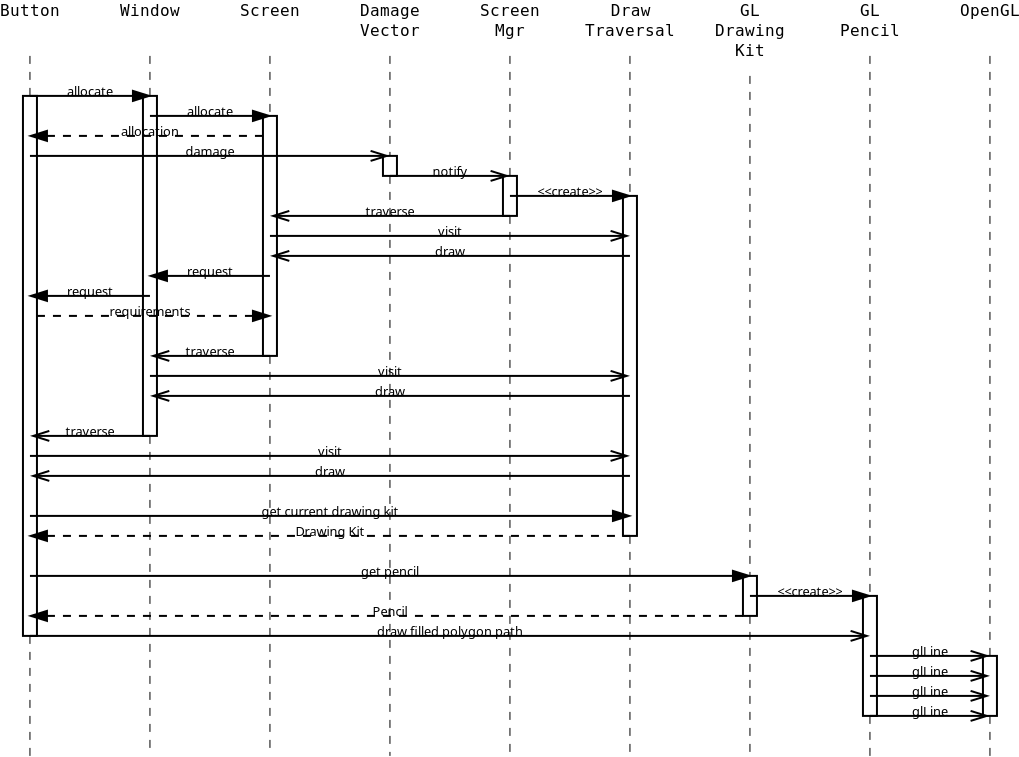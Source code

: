<?xml version="1.0"?>
<dia:diagram xmlns:dia="http://www.lysator.liu.se/~alla/dia/">
  <dia:layer name="Background" visible="true">
    <dia:object type="UML - Lifeline" version="0" id="O0">
      <dia:attribute name="obj_pos">
        <dia:point val="22,0"/>
      </dia:attribute>
      <dia:attribute name="obj_bb">
        <dia:rectangle val="21,-0.025;23,35.025"/>
      </dia:attribute>
      <dia:attribute name="conn_endpoints">
        <dia:point val="22,0"/>
        <dia:point val="22,35"/>
      </dia:attribute>
      <dia:attribute name="rtop">
        <dia:real val="6"/>
      </dia:attribute>
      <dia:attribute name="rbot">
        <dia:real val="8"/>
      </dia:attribute>
      <dia:attribute name="draw_focus">
        <dia:boolean val="true"/>
      </dia:attribute>
      <dia:attribute name="draw_cross">
        <dia:boolean val="false"/>
      </dia:attribute>
    </dia:object>
    <dia:object type="UML - Lifeline" version="0" id="O1">
      <dia:attribute name="obj_pos">
        <dia:point val="28,0"/>
      </dia:attribute>
      <dia:attribute name="obj_bb">
        <dia:rectangle val="27,-0.025;29,35.025"/>
      </dia:attribute>
      <dia:attribute name="conn_endpoints">
        <dia:point val="28,0"/>
        <dia:point val="28,35"/>
      </dia:attribute>
      <dia:attribute name="rtop">
        <dia:real val="7"/>
      </dia:attribute>
      <dia:attribute name="rbot">
        <dia:real val="24"/>
      </dia:attribute>
      <dia:attribute name="draw_focus">
        <dia:boolean val="true"/>
      </dia:attribute>
      <dia:attribute name="draw_cross">
        <dia:boolean val="false"/>
      </dia:attribute>
    </dia:object>
    <dia:object type="UML - Lifeline" version="0" id="O2">
      <dia:attribute name="obj_pos">
        <dia:point val="34,1"/>
      </dia:attribute>
      <dia:attribute name="obj_bb">
        <dia:rectangle val="33,0.975;35,35.025"/>
      </dia:attribute>
      <dia:attribute name="conn_endpoints">
        <dia:point val="34,1"/>
        <dia:point val="34,35"/>
      </dia:attribute>
      <dia:attribute name="rtop">
        <dia:real val="25"/>
      </dia:attribute>
      <dia:attribute name="rbot">
        <dia:real val="27"/>
      </dia:attribute>
      <dia:attribute name="draw_focus">
        <dia:boolean val="true"/>
      </dia:attribute>
      <dia:attribute name="draw_cross">
        <dia:boolean val="false"/>
      </dia:attribute>
    </dia:object>
    <dia:object type="UML - Lifeline" version="0" id="O3">
      <dia:attribute name="obj_pos">
        <dia:point val="40,0"/>
      </dia:attribute>
      <dia:attribute name="obj_bb">
        <dia:rectangle val="39,-0.025;41,35.025"/>
      </dia:attribute>
      <dia:attribute name="conn_endpoints">
        <dia:point val="40,0"/>
        <dia:point val="40,35"/>
      </dia:attribute>
      <dia:attribute name="rtop">
        <dia:real val="27"/>
      </dia:attribute>
      <dia:attribute name="rbot">
        <dia:real val="33"/>
      </dia:attribute>
      <dia:attribute name="draw_focus">
        <dia:boolean val="true"/>
      </dia:attribute>
      <dia:attribute name="draw_cross">
        <dia:boolean val="false"/>
      </dia:attribute>
    </dia:object>
    <dia:object type="UML - Lifeline" version="0" id="O4">
      <dia:attribute name="obj_pos">
        <dia:point val="46,0"/>
      </dia:attribute>
      <dia:attribute name="obj_bb">
        <dia:rectangle val="45,-0.025;47,35.025"/>
      </dia:attribute>
      <dia:attribute name="conn_endpoints">
        <dia:point val="46,0"/>
        <dia:point val="46,35"/>
      </dia:attribute>
      <dia:attribute name="rtop">
        <dia:real val="30"/>
      </dia:attribute>
      <dia:attribute name="rbot">
        <dia:real val="33"/>
      </dia:attribute>
      <dia:attribute name="draw_focus">
        <dia:boolean val="true"/>
      </dia:attribute>
      <dia:attribute name="draw_cross">
        <dia:boolean val="false"/>
      </dia:attribute>
    </dia:object>
    <dia:object type="Standard - Text" version="0" id="O5">
      <dia:attribute name="obj_pos">
        <dia:point val="28,-2"/>
      </dia:attribute>
      <dia:attribute name="obj_bb">
        <dia:rectangle val="25.173,-2.743;30.827,-0.743"/>
      </dia:attribute>
      <dia:attribute name="text">
        <dia:composite type="text">
          <dia:attribute name="string">
            <dia:string>#Draw
Traversal#</dia:string>
          </dia:attribute>
          <dia:attribute name="font">
            <dia:font name="Courier"/>
          </dia:attribute>
          <dia:attribute name="height">
            <dia:real val="1"/>
          </dia:attribute>
          <dia:attribute name="pos">
            <dia:point val="28,-2"/>
          </dia:attribute>
          <dia:attribute name="color">
            <dia:color val="#000000"/>
          </dia:attribute>
          <dia:attribute name="alignment">
            <dia:enum val="1"/>
          </dia:attribute>
        </dia:composite>
      </dia:attribute>
    </dia:object>
    <dia:object type="Standard - Text" version="0" id="O6">
      <dia:attribute name="obj_pos">
        <dia:point val="10,-2"/>
      </dia:attribute>
      <dia:attribute name="obj_bb">
        <dia:rectangle val="8.082,-2.743;11.918,-1.743"/>
      </dia:attribute>
      <dia:attribute name="text">
        <dia:composite type="text">
          <dia:attribute name="string">
            <dia:string>#Screen#</dia:string>
          </dia:attribute>
          <dia:attribute name="font">
            <dia:font name="Courier"/>
          </dia:attribute>
          <dia:attribute name="height">
            <dia:real val="1"/>
          </dia:attribute>
          <dia:attribute name="pos">
            <dia:point val="10,-2"/>
          </dia:attribute>
          <dia:attribute name="color">
            <dia:color val="#000000"/>
          </dia:attribute>
          <dia:attribute name="alignment">
            <dia:enum val="1"/>
          </dia:attribute>
        </dia:composite>
      </dia:attribute>
    </dia:object>
    <dia:object type="Standard - Text" version="0" id="O7">
      <dia:attribute name="obj_pos">
        <dia:point val="4,-2"/>
      </dia:attribute>
      <dia:attribute name="obj_bb">
        <dia:rectangle val="2.082,-2.743;5.918,-1.743"/>
      </dia:attribute>
      <dia:attribute name="text">
        <dia:composite type="text">
          <dia:attribute name="string">
            <dia:string>#Window#</dia:string>
          </dia:attribute>
          <dia:attribute name="font">
            <dia:font name="Courier"/>
          </dia:attribute>
          <dia:attribute name="height">
            <dia:real val="1"/>
          </dia:attribute>
          <dia:attribute name="pos">
            <dia:point val="4,-2"/>
          </dia:attribute>
          <dia:attribute name="color">
            <dia:color val="#000000"/>
          </dia:attribute>
          <dia:attribute name="alignment">
            <dia:enum val="1"/>
          </dia:attribute>
        </dia:composite>
      </dia:attribute>
    </dia:object>
    <dia:object type="Standard - Text" version="0" id="O8">
      <dia:attribute name="obj_pos">
        <dia:point val="-2,-2"/>
      </dia:attribute>
      <dia:attribute name="obj_bb">
        <dia:rectangle val="-3.918,-2.743;-0.082,-1.743"/>
      </dia:attribute>
      <dia:attribute name="text">
        <dia:composite type="text">
          <dia:attribute name="string">
            <dia:string>#Button#</dia:string>
          </dia:attribute>
          <dia:attribute name="font">
            <dia:font name="Courier"/>
          </dia:attribute>
          <dia:attribute name="height">
            <dia:real val="1"/>
          </dia:attribute>
          <dia:attribute name="pos">
            <dia:point val="-2,-2"/>
          </dia:attribute>
          <dia:attribute name="color">
            <dia:color val="#000000"/>
          </dia:attribute>
          <dia:attribute name="alignment">
            <dia:enum val="1"/>
          </dia:attribute>
        </dia:composite>
      </dia:attribute>
    </dia:object>
    <dia:object type="UML - Lifeline" version="0" id="O9">
      <dia:attribute name="obj_pos">
        <dia:point val="-2,0"/>
      </dia:attribute>
      <dia:attribute name="obj_bb">
        <dia:rectangle val="-3,-0.025;-1,35.025"/>
      </dia:attribute>
      <dia:attribute name="conn_endpoints">
        <dia:point val="-2,0"/>
        <dia:point val="-2,35"/>
      </dia:attribute>
      <dia:attribute name="rtop">
        <dia:real val="2"/>
      </dia:attribute>
      <dia:attribute name="rbot">
        <dia:real val="29"/>
      </dia:attribute>
      <dia:attribute name="draw_focus">
        <dia:boolean val="true"/>
      </dia:attribute>
      <dia:attribute name="draw_cross">
        <dia:boolean val="false"/>
      </dia:attribute>
    </dia:object>
    <dia:object type="UML - Lifeline" version="0" id="O10">
      <dia:attribute name="obj_pos">
        <dia:point val="4,0"/>
      </dia:attribute>
      <dia:attribute name="obj_bb">
        <dia:rectangle val="3,-0.025;5,35.025"/>
      </dia:attribute>
      <dia:attribute name="conn_endpoints">
        <dia:point val="4,0"/>
        <dia:point val="4,35"/>
      </dia:attribute>
      <dia:attribute name="rtop">
        <dia:real val="2"/>
      </dia:attribute>
      <dia:attribute name="rbot">
        <dia:real val="19"/>
      </dia:attribute>
      <dia:attribute name="draw_focus">
        <dia:boolean val="true"/>
      </dia:attribute>
      <dia:attribute name="draw_cross">
        <dia:boolean val="false"/>
      </dia:attribute>
    </dia:object>
    <dia:object type="UML - Lifeline" version="0" id="O11">
      <dia:attribute name="obj_pos">
        <dia:point val="10,0"/>
      </dia:attribute>
      <dia:attribute name="obj_bb">
        <dia:rectangle val="9,-0.025;11,35.025"/>
      </dia:attribute>
      <dia:attribute name="conn_endpoints">
        <dia:point val="10,0"/>
        <dia:point val="10,35"/>
      </dia:attribute>
      <dia:attribute name="rtop">
        <dia:real val="3"/>
      </dia:attribute>
      <dia:attribute name="rbot">
        <dia:real val="15"/>
      </dia:attribute>
      <dia:attribute name="draw_focus">
        <dia:boolean val="true"/>
      </dia:attribute>
      <dia:attribute name="draw_cross">
        <dia:boolean val="false"/>
      </dia:attribute>
    </dia:object>
    <dia:object type="Standard - Text" version="0" id="O12">
      <dia:attribute name="obj_pos">
        <dia:point val="46,-2"/>
      </dia:attribute>
      <dia:attribute name="obj_bb">
        <dia:rectangle val="44.082,-2.743;47.918,-1.743"/>
      </dia:attribute>
      <dia:attribute name="text">
        <dia:composite type="text">
          <dia:attribute name="string">
            <dia:string>#OpenGL#</dia:string>
          </dia:attribute>
          <dia:attribute name="font">
            <dia:font name="Courier"/>
          </dia:attribute>
          <dia:attribute name="height">
            <dia:real val="1"/>
          </dia:attribute>
          <dia:attribute name="pos">
            <dia:point val="46,-2"/>
          </dia:attribute>
          <dia:attribute name="color">
            <dia:color val="#000000"/>
          </dia:attribute>
          <dia:attribute name="alignment">
            <dia:enum val="1"/>
          </dia:attribute>
        </dia:composite>
      </dia:attribute>
    </dia:object>
    <dia:object type="Standard - Text" version="0" id="O13">
      <dia:attribute name="obj_pos">
        <dia:point val="40,-2"/>
      </dia:attribute>
      <dia:attribute name="obj_bb">
        <dia:rectangle val="38.082,-2.743;41.918,-0.743"/>
      </dia:attribute>
      <dia:attribute name="text">
        <dia:composite type="text">
          <dia:attribute name="string">
            <dia:string>#GL
Pencil#</dia:string>
          </dia:attribute>
          <dia:attribute name="font">
            <dia:font name="Courier"/>
          </dia:attribute>
          <dia:attribute name="height">
            <dia:real val="1"/>
          </dia:attribute>
          <dia:attribute name="pos">
            <dia:point val="40,-2"/>
          </dia:attribute>
          <dia:attribute name="color">
            <dia:color val="#000000"/>
          </dia:attribute>
          <dia:attribute name="alignment">
            <dia:enum val="1"/>
          </dia:attribute>
        </dia:composite>
      </dia:attribute>
    </dia:object>
    <dia:object type="Standard - Text" version="0" id="O14">
      <dia:attribute name="obj_pos">
        <dia:point val="34,-2"/>
      </dia:attribute>
      <dia:attribute name="obj_bb">
        <dia:rectangle val="31.779,-2.743;36.221,0.257"/>
      </dia:attribute>
      <dia:attribute name="text">
        <dia:composite type="text">
          <dia:attribute name="string">
            <dia:string>#GL
Drawing
Kit#</dia:string>
          </dia:attribute>
          <dia:attribute name="font">
            <dia:font name="Courier"/>
          </dia:attribute>
          <dia:attribute name="height">
            <dia:real val="1"/>
          </dia:attribute>
          <dia:attribute name="pos">
            <dia:point val="34,-2"/>
          </dia:attribute>
          <dia:attribute name="color">
            <dia:color val="#000000"/>
          </dia:attribute>
          <dia:attribute name="alignment">
            <dia:enum val="1"/>
          </dia:attribute>
        </dia:composite>
      </dia:attribute>
    </dia:object>
    <dia:object type="UML - Message" version="0" id="O15">
      <dia:attribute name="obj_pos">
        <dia:point val="4,3"/>
      </dia:attribute>
      <dia:attribute name="obj_bb">
        <dia:rectangle val="3.15,1.555;11.928,4.055"/>
      </dia:attribute>
      <dia:attribute name="conn_endpoints">
        <dia:point val="4,3"/>
        <dia:point val="10,3"/>
      </dia:attribute>
      <dia:attribute name="text">
        <dia:string>#allocate#</dia:string>
      </dia:attribute>
      <dia:attribute name="text_pos">
        <dia:point val="7,3"/>
      </dia:attribute>
      <dia:attribute name="type">
        <dia:int val="0"/>
      </dia:attribute>
    </dia:object>
    <dia:object type="UML - Message" version="0" id="O16">
      <dia:attribute name="obj_pos">
        <dia:point val="-2,2"/>
      </dia:attribute>
      <dia:attribute name="obj_bb">
        <dia:rectangle val="-2.85,0.555;5.928,3.055"/>
      </dia:attribute>
      <dia:attribute name="conn_endpoints">
        <dia:point val="-2,2"/>
        <dia:point val="4,2"/>
      </dia:attribute>
      <dia:attribute name="text">
        <dia:string>#allocate#</dia:string>
      </dia:attribute>
      <dia:attribute name="text_pos">
        <dia:point val="1,2"/>
      </dia:attribute>
      <dia:attribute name="type">
        <dia:int val="0"/>
      </dia:attribute>
    </dia:object>
    <dia:object type="Standard - Text" version="0" id="O17">
      <dia:attribute name="obj_pos">
        <dia:point val="22,-2"/>
      </dia:attribute>
      <dia:attribute name="obj_bb">
        <dia:rectangle val="20.082,-2.743;23.918,-0.743"/>
      </dia:attribute>
      <dia:attribute name="text">
        <dia:composite type="text">
          <dia:attribute name="string">
            <dia:string>#Screen
Mgr#</dia:string>
          </dia:attribute>
          <dia:attribute name="font">
            <dia:font name="Courier"/>
          </dia:attribute>
          <dia:attribute name="height">
            <dia:real val="1"/>
          </dia:attribute>
          <dia:attribute name="pos">
            <dia:point val="22,-2"/>
          </dia:attribute>
          <dia:attribute name="color">
            <dia:color val="#000000"/>
          </dia:attribute>
          <dia:attribute name="alignment">
            <dia:enum val="1"/>
          </dia:attribute>
        </dia:composite>
      </dia:attribute>
    </dia:object>
    <dia:object type="UML - Lifeline" version="0" id="O18">
      <dia:attribute name="obj_pos">
        <dia:point val="16,0"/>
      </dia:attribute>
      <dia:attribute name="obj_bb">
        <dia:rectangle val="15,-0.025;17,35.025"/>
      </dia:attribute>
      <dia:attribute name="conn_endpoints">
        <dia:point val="16,0"/>
        <dia:point val="16,35"/>
      </dia:attribute>
      <dia:attribute name="rtop">
        <dia:real val="5"/>
      </dia:attribute>
      <dia:attribute name="rbot">
        <dia:real val="6"/>
      </dia:attribute>
      <dia:attribute name="draw_focus">
        <dia:boolean val="true"/>
      </dia:attribute>
      <dia:attribute name="draw_cross">
        <dia:boolean val="false"/>
      </dia:attribute>
    </dia:object>
    <dia:object type="Standard - Text" version="0" id="O19">
      <dia:attribute name="obj_pos">
        <dia:point val="16,-2"/>
      </dia:attribute>
      <dia:attribute name="obj_bb">
        <dia:rectangle val="14.082,-2.743;17.918,-0.743"/>
      </dia:attribute>
      <dia:attribute name="text">
        <dia:composite type="text">
          <dia:attribute name="string">
            <dia:string>#Damage
Vector#</dia:string>
          </dia:attribute>
          <dia:attribute name="font">
            <dia:font name="Courier"/>
          </dia:attribute>
          <dia:attribute name="height">
            <dia:real val="1"/>
          </dia:attribute>
          <dia:attribute name="pos">
            <dia:point val="16,-2"/>
          </dia:attribute>
          <dia:attribute name="color">
            <dia:color val="#000000"/>
          </dia:attribute>
          <dia:attribute name="alignment">
            <dia:enum val="1"/>
          </dia:attribute>
        </dia:composite>
      </dia:attribute>
    </dia:object>
    <dia:object type="UML - Message" version="0" id="O20">
      <dia:attribute name="obj_pos">
        <dia:point val="-2,4"/>
      </dia:attribute>
      <dia:attribute name="obj_bb">
        <dia:rectangle val="-2.85,2.555;10.85,5.055"/>
      </dia:attribute>
      <dia:attribute name="conn_endpoints">
        <dia:point val="-2,4"/>
        <dia:point val="10,4"/>
      </dia:attribute>
      <dia:attribute name="text">
        <dia:string>#allocation#</dia:string>
      </dia:attribute>
      <dia:attribute name="text_pos">
        <dia:point val="4,4"/>
      </dia:attribute>
      <dia:attribute name="type">
        <dia:int val="4"/>
      </dia:attribute>
    </dia:object>
    <dia:object type="UML - Message" version="0" id="O21">
      <dia:attribute name="obj_pos">
        <dia:point val="-2,5"/>
      </dia:attribute>
      <dia:attribute name="obj_bb">
        <dia:rectangle val="-2.85,3.555;16.85,6.055"/>
      </dia:attribute>
      <dia:attribute name="conn_endpoints">
        <dia:point val="-2,5"/>
        <dia:point val="16,5"/>
      </dia:attribute>
      <dia:attribute name="text">
        <dia:string>#damage#</dia:string>
      </dia:attribute>
      <dia:attribute name="text_pos">
        <dia:point val="7,5"/>
      </dia:attribute>
      <dia:attribute name="type">
        <dia:int val="3"/>
      </dia:attribute>
    </dia:object>
    <dia:object type="UML - Message" version="0" id="O22">
      <dia:attribute name="obj_pos">
        <dia:point val="16,6"/>
      </dia:attribute>
      <dia:attribute name="obj_bb">
        <dia:rectangle val="15.15,4.555;22.959,7.055"/>
      </dia:attribute>
      <dia:attribute name="conn_endpoints">
        <dia:point val="16,6"/>
        <dia:point val="22,6"/>
      </dia:attribute>
      <dia:attribute name="text">
        <dia:string>#notify#</dia:string>
      </dia:attribute>
      <dia:attribute name="text_pos">
        <dia:point val="19,6"/>
      </dia:attribute>
      <dia:attribute name="type">
        <dia:int val="3"/>
      </dia:attribute>
    </dia:object>
    <dia:object type="UML - Message" version="0" id="O23">
      <dia:attribute name="obj_pos">
        <dia:point val="22,7"/>
      </dia:attribute>
      <dia:attribute name="obj_bb">
        <dia:rectangle val="21.15,5.555;28.959,8.055"/>
      </dia:attribute>
      <dia:attribute name="conn_endpoints">
        <dia:point val="22,7"/>
        <dia:point val="28,7"/>
      </dia:attribute>
      <dia:attribute name="text">
        <dia:string>#create#</dia:string>
      </dia:attribute>
      <dia:attribute name="text_pos">
        <dia:point val="25,7"/>
      </dia:attribute>
      <dia:attribute name="type">
        <dia:int val="1"/>
      </dia:attribute>
    </dia:object>
    <dia:object type="UML - Message" version="0" id="O24">
      <dia:attribute name="obj_pos">
        <dia:point val="22,8"/>
      </dia:attribute>
      <dia:attribute name="obj_bb">
        <dia:rectangle val="9.15,6.555;22.85,9.055"/>
      </dia:attribute>
      <dia:attribute name="conn_endpoints">
        <dia:point val="22,8"/>
        <dia:point val="10,8"/>
      </dia:attribute>
      <dia:attribute name="text">
        <dia:string>#traverse#</dia:string>
      </dia:attribute>
      <dia:attribute name="text_pos">
        <dia:point val="16,8"/>
      </dia:attribute>
      <dia:attribute name="type">
        <dia:int val="3"/>
      </dia:attribute>
    </dia:object>
    <dia:object type="UML - Message" version="0" id="O25">
      <dia:attribute name="obj_pos">
        <dia:point val="10,9"/>
      </dia:attribute>
      <dia:attribute name="obj_bb">
        <dia:rectangle val="9.15,7.555;28.85,10.055"/>
      </dia:attribute>
      <dia:attribute name="conn_endpoints">
        <dia:point val="10,9"/>
        <dia:point val="28,9"/>
      </dia:attribute>
      <dia:attribute name="text">
        <dia:string>#visit#</dia:string>
      </dia:attribute>
      <dia:attribute name="text_pos">
        <dia:point val="19,9"/>
      </dia:attribute>
      <dia:attribute name="type">
        <dia:int val="3"/>
      </dia:attribute>
    </dia:object>
    <dia:object type="UML - Message" version="0" id="O26">
      <dia:attribute name="obj_pos">
        <dia:point val="28,10"/>
      </dia:attribute>
      <dia:attribute name="obj_bb">
        <dia:rectangle val="9.15,8.555;28.85,11.055"/>
      </dia:attribute>
      <dia:attribute name="conn_endpoints">
        <dia:point val="28,10"/>
        <dia:point val="10,10"/>
      </dia:attribute>
      <dia:attribute name="text">
        <dia:string>#draw#</dia:string>
      </dia:attribute>
      <dia:attribute name="text_pos">
        <dia:point val="19,10"/>
      </dia:attribute>
      <dia:attribute name="type">
        <dia:int val="3"/>
      </dia:attribute>
    </dia:object>
    <dia:object type="UML - Message" version="0" id="O27">
      <dia:attribute name="obj_pos">
        <dia:point val="10,11"/>
      </dia:attribute>
      <dia:attribute name="obj_bb">
        <dia:rectangle val="3.15,9.555;11.444,12.055"/>
      </dia:attribute>
      <dia:attribute name="conn_endpoints">
        <dia:point val="10,11"/>
        <dia:point val="4,11"/>
      </dia:attribute>
      <dia:attribute name="text">
        <dia:string>#request#</dia:string>
      </dia:attribute>
      <dia:attribute name="text_pos">
        <dia:point val="7,11"/>
      </dia:attribute>
      <dia:attribute name="type">
        <dia:int val="0"/>
      </dia:attribute>
    </dia:object>
    <dia:object type="UML - Message" version="0" id="O28">
      <dia:attribute name="obj_pos">
        <dia:point val="4,12"/>
      </dia:attribute>
      <dia:attribute name="obj_bb">
        <dia:rectangle val="-2.85,10.555;5.444,13.055"/>
      </dia:attribute>
      <dia:attribute name="conn_endpoints">
        <dia:point val="4,12"/>
        <dia:point val="-2,12"/>
      </dia:attribute>
      <dia:attribute name="text">
        <dia:string>#request#</dia:string>
      </dia:attribute>
      <dia:attribute name="text_pos">
        <dia:point val="1,12"/>
      </dia:attribute>
      <dia:attribute name="type">
        <dia:int val="0"/>
      </dia:attribute>
    </dia:object>
    <dia:object type="UML - Message" version="0" id="O29">
      <dia:attribute name="obj_pos">
        <dia:point val="10,13"/>
      </dia:attribute>
      <dia:attribute name="obj_bb">
        <dia:rectangle val="-2.85,11.555;10.868,14.055"/>
      </dia:attribute>
      <dia:attribute name="conn_endpoints">
        <dia:point val="10,13"/>
        <dia:point val="-2,13"/>
      </dia:attribute>
      <dia:attribute name="text">
        <dia:string>#requirements#</dia:string>
      </dia:attribute>
      <dia:attribute name="text_pos">
        <dia:point val="4,13"/>
      </dia:attribute>
      <dia:attribute name="type">
        <dia:int val="4"/>
      </dia:attribute>
    </dia:object>
    <dia:object type="UML - Message" version="0" id="O30">
      <dia:attribute name="obj_pos">
        <dia:point val="10,15"/>
      </dia:attribute>
      <dia:attribute name="obj_bb">
        <dia:rectangle val="3.15,13.555;11.928,16.055"/>
      </dia:attribute>
      <dia:attribute name="conn_endpoints">
        <dia:point val="10,15"/>
        <dia:point val="4,15"/>
      </dia:attribute>
      <dia:attribute name="text">
        <dia:string>#traverse#</dia:string>
      </dia:attribute>
      <dia:attribute name="text_pos">
        <dia:point val="7,15"/>
      </dia:attribute>
      <dia:attribute name="type">
        <dia:int val="3"/>
      </dia:attribute>
    </dia:object>
    <dia:object type="UML - Message" version="0" id="O31">
      <dia:attribute name="obj_pos">
        <dia:point val="4,16"/>
      </dia:attribute>
      <dia:attribute name="obj_bb">
        <dia:rectangle val="3.15,14.555;28.85,17.055"/>
      </dia:attribute>
      <dia:attribute name="conn_endpoints">
        <dia:point val="4,16"/>
        <dia:point val="28,16"/>
      </dia:attribute>
      <dia:attribute name="text">
        <dia:string>#visit#</dia:string>
      </dia:attribute>
      <dia:attribute name="text_pos">
        <dia:point val="16,16"/>
      </dia:attribute>
      <dia:attribute name="type">
        <dia:int val="3"/>
      </dia:attribute>
    </dia:object>
    <dia:object type="UML - Message" version="0" id="O32">
      <dia:attribute name="obj_pos">
        <dia:point val="28,17"/>
      </dia:attribute>
      <dia:attribute name="obj_bb">
        <dia:rectangle val="3.15,15.555;28.85,18.055"/>
      </dia:attribute>
      <dia:attribute name="conn_endpoints">
        <dia:point val="28,17"/>
        <dia:point val="4,17"/>
      </dia:attribute>
      <dia:attribute name="text">
        <dia:string>#draw#</dia:string>
      </dia:attribute>
      <dia:attribute name="text_pos">
        <dia:point val="16,17"/>
      </dia:attribute>
      <dia:attribute name="type">
        <dia:int val="3"/>
      </dia:attribute>
    </dia:object>
    <dia:object type="UML - Message" version="0" id="O33">
      <dia:attribute name="obj_pos">
        <dia:point val="4,19"/>
      </dia:attribute>
      <dia:attribute name="obj_bb">
        <dia:rectangle val="-2.85,17.555;5.928,20.055"/>
      </dia:attribute>
      <dia:attribute name="conn_endpoints">
        <dia:point val="4,19"/>
        <dia:point val="-2,19"/>
      </dia:attribute>
      <dia:attribute name="text">
        <dia:string>#traverse#</dia:string>
      </dia:attribute>
      <dia:attribute name="text_pos">
        <dia:point val="1,19"/>
      </dia:attribute>
      <dia:attribute name="type">
        <dia:int val="3"/>
      </dia:attribute>
    </dia:object>
    <dia:object type="UML - Message" version="0" id="O34">
      <dia:attribute name="obj_pos">
        <dia:point val="-2,20"/>
      </dia:attribute>
      <dia:attribute name="obj_bb">
        <dia:rectangle val="-2.85,18.555;28.85,21.055"/>
      </dia:attribute>
      <dia:attribute name="conn_endpoints">
        <dia:point val="-2,20"/>
        <dia:point val="28,20"/>
      </dia:attribute>
      <dia:attribute name="text">
        <dia:string>#visit#</dia:string>
      </dia:attribute>
      <dia:attribute name="text_pos">
        <dia:point val="13,20"/>
      </dia:attribute>
      <dia:attribute name="type">
        <dia:int val="3"/>
      </dia:attribute>
    </dia:object>
    <dia:object type="UML - Message" version="0" id="O35">
      <dia:attribute name="obj_pos">
        <dia:point val="28,21"/>
      </dia:attribute>
      <dia:attribute name="obj_bb">
        <dia:rectangle val="-2.85,19.555;28.85,22.055"/>
      </dia:attribute>
      <dia:attribute name="conn_endpoints">
        <dia:point val="28,21"/>
        <dia:point val="-2,21"/>
      </dia:attribute>
      <dia:attribute name="text">
        <dia:string>#draw#</dia:string>
      </dia:attribute>
      <dia:attribute name="text_pos">
        <dia:point val="13,21"/>
      </dia:attribute>
      <dia:attribute name="type">
        <dia:int val="3"/>
      </dia:attribute>
    </dia:object>
    <dia:object type="UML - Message" version="0" id="O36">
      <dia:attribute name="obj_pos">
        <dia:point val="-2,23"/>
      </dia:attribute>
      <dia:attribute name="obj_bb">
        <dia:rectangle val="-2.85,21.555;28.85,24.055"/>
      </dia:attribute>
      <dia:attribute name="conn_endpoints">
        <dia:point val="-2,23"/>
        <dia:point val="28,23"/>
      </dia:attribute>
      <dia:attribute name="text">
        <dia:string>#get current drawing kit#</dia:string>
      </dia:attribute>
      <dia:attribute name="text_pos">
        <dia:point val="13,23"/>
      </dia:attribute>
      <dia:attribute name="type">
        <dia:int val="0"/>
      </dia:attribute>
    </dia:object>
    <dia:object type="UML - Message" version="0" id="O37">
      <dia:attribute name="obj_pos">
        <dia:point val="-2,24"/>
      </dia:attribute>
      <dia:attribute name="obj_bb">
        <dia:rectangle val="-2.85,22.555;28.85,25.055"/>
      </dia:attribute>
      <dia:attribute name="conn_endpoints">
        <dia:point val="-2,24"/>
        <dia:point val="28,24"/>
      </dia:attribute>
      <dia:attribute name="text">
        <dia:string>#Drawing Kit#</dia:string>
      </dia:attribute>
      <dia:attribute name="text_pos">
        <dia:point val="13,24"/>
      </dia:attribute>
      <dia:attribute name="type">
        <dia:int val="4"/>
      </dia:attribute>
    </dia:object>
    <dia:object type="UML - Message" version="0" id="O38">
      <dia:attribute name="obj_pos">
        <dia:point val="-2,26"/>
      </dia:attribute>
      <dia:attribute name="obj_bb">
        <dia:rectangle val="-2.85,24.555;34.85,27.055"/>
      </dia:attribute>
      <dia:attribute name="conn_endpoints">
        <dia:point val="-2,26"/>
        <dia:point val="34,26"/>
      </dia:attribute>
      <dia:attribute name="text">
        <dia:string>#get pencil#</dia:string>
      </dia:attribute>
      <dia:attribute name="text_pos">
        <dia:point val="16,26"/>
      </dia:attribute>
      <dia:attribute name="type">
        <dia:int val="0"/>
      </dia:attribute>
    </dia:object>
    <dia:object type="UML - Message" version="0" id="O39">
      <dia:attribute name="obj_pos">
        <dia:point val="34,27"/>
      </dia:attribute>
      <dia:attribute name="obj_bb">
        <dia:rectangle val="33.15,25.555;40.959,28.055"/>
      </dia:attribute>
      <dia:attribute name="conn_endpoints">
        <dia:point val="34,27"/>
        <dia:point val="40,27"/>
      </dia:attribute>
      <dia:attribute name="text">
        <dia:string>#create#</dia:string>
      </dia:attribute>
      <dia:attribute name="text_pos">
        <dia:point val="37,27"/>
      </dia:attribute>
      <dia:attribute name="type">
        <dia:int val="1"/>
      </dia:attribute>
    </dia:object>
    <dia:object type="UML - Message" version="0" id="O40">
      <dia:attribute name="obj_pos">
        <dia:point val="-2,28"/>
      </dia:attribute>
      <dia:attribute name="obj_bb">
        <dia:rectangle val="-2.85,26.555;34.85,29.055"/>
      </dia:attribute>
      <dia:attribute name="conn_endpoints">
        <dia:point val="-2,28"/>
        <dia:point val="34,28"/>
      </dia:attribute>
      <dia:attribute name="text">
        <dia:string>#Pencil#</dia:string>
      </dia:attribute>
      <dia:attribute name="text_pos">
        <dia:point val="16,28"/>
      </dia:attribute>
      <dia:attribute name="type">
        <dia:int val="4"/>
      </dia:attribute>
    </dia:object>
    <dia:object type="UML - Message" version="0" id="O41">
      <dia:attribute name="obj_pos">
        <dia:point val="-2,29"/>
      </dia:attribute>
      <dia:attribute name="obj_bb">
        <dia:rectangle val="-2.85,27.555;40.85,30.055"/>
      </dia:attribute>
      <dia:attribute name="conn_endpoints">
        <dia:point val="-2,29"/>
        <dia:point val="40,29"/>
      </dia:attribute>
      <dia:attribute name="text">
        <dia:string>#draw filled polygon path#</dia:string>
      </dia:attribute>
      <dia:attribute name="text_pos">
        <dia:point val="19,29"/>
      </dia:attribute>
      <dia:attribute name="type">
        <dia:int val="3"/>
      </dia:attribute>
    </dia:object>
    <dia:object type="UML - Message" version="0" id="O42">
      <dia:attribute name="obj_pos">
        <dia:point val="40,32"/>
      </dia:attribute>
      <dia:attribute name="obj_bb">
        <dia:rectangle val="39.15,30.555;46.959,33.055"/>
      </dia:attribute>
      <dia:attribute name="conn_endpoints">
        <dia:point val="40,32"/>
        <dia:point val="46,32"/>
      </dia:attribute>
      <dia:attribute name="text">
        <dia:string>#glLine#</dia:string>
      </dia:attribute>
      <dia:attribute name="text_pos">
        <dia:point val="43,32"/>
      </dia:attribute>
      <dia:attribute name="type">
        <dia:int val="3"/>
      </dia:attribute>
    </dia:object>
    <dia:object type="UML - Message" version="0" id="O43">
      <dia:attribute name="obj_pos">
        <dia:point val="40,33"/>
      </dia:attribute>
      <dia:attribute name="obj_bb">
        <dia:rectangle val="39.15,31.555;46.959,34.055"/>
      </dia:attribute>
      <dia:attribute name="conn_endpoints">
        <dia:point val="40,33"/>
        <dia:point val="46,33"/>
      </dia:attribute>
      <dia:attribute name="text">
        <dia:string>#glLine#</dia:string>
      </dia:attribute>
      <dia:attribute name="text_pos">
        <dia:point val="43,33"/>
      </dia:attribute>
      <dia:attribute name="type">
        <dia:int val="3"/>
      </dia:attribute>
    </dia:object>
    <dia:object type="UML - Message" version="0" id="O44">
      <dia:attribute name="obj_pos">
        <dia:point val="40,30"/>
      </dia:attribute>
      <dia:attribute name="obj_bb">
        <dia:rectangle val="39.15,28.555;46.959,31.055"/>
      </dia:attribute>
      <dia:attribute name="conn_endpoints">
        <dia:point val="40,30"/>
        <dia:point val="46,30"/>
      </dia:attribute>
      <dia:attribute name="text">
        <dia:string>#glLine#</dia:string>
      </dia:attribute>
      <dia:attribute name="text_pos">
        <dia:point val="43,30"/>
      </dia:attribute>
      <dia:attribute name="type">
        <dia:int val="3"/>
      </dia:attribute>
    </dia:object>
    <dia:object type="UML - Message" version="0" id="O45">
      <dia:attribute name="obj_pos">
        <dia:point val="40,31"/>
      </dia:attribute>
      <dia:attribute name="obj_bb">
        <dia:rectangle val="39.15,29.555;46.959,32.055"/>
      </dia:attribute>
      <dia:attribute name="conn_endpoints">
        <dia:point val="40,31"/>
        <dia:point val="46,31"/>
      </dia:attribute>
      <dia:attribute name="text">
        <dia:string>#glLine#</dia:string>
      </dia:attribute>
      <dia:attribute name="text_pos">
        <dia:point val="43,31"/>
      </dia:attribute>
      <dia:attribute name="type">
        <dia:int val="3"/>
      </dia:attribute>
    </dia:object>
  </dia:layer>
</dia:diagram>
